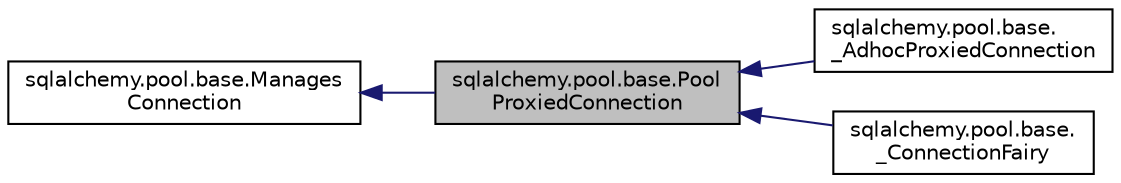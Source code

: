 digraph "sqlalchemy.pool.base.PoolProxiedConnection"
{
 // LATEX_PDF_SIZE
  edge [fontname="Helvetica",fontsize="10",labelfontname="Helvetica",labelfontsize="10"];
  node [fontname="Helvetica",fontsize="10",shape=record];
  rankdir="LR";
  Node1 [label="sqlalchemy.pool.base.Pool\lProxiedConnection",height=0.2,width=0.4,color="black", fillcolor="grey75", style="filled", fontcolor="black",tooltip=" "];
  Node2 -> Node1 [dir="back",color="midnightblue",fontsize="10",style="solid",fontname="Helvetica"];
  Node2 [label="sqlalchemy.pool.base.Manages\lConnection",height=0.2,width=0.4,color="black", fillcolor="white", style="filled",URL="$classsqlalchemy_1_1pool_1_1base_1_1ManagesConnection.html",tooltip=" "];
  Node1 -> Node3 [dir="back",color="midnightblue",fontsize="10",style="solid",fontname="Helvetica"];
  Node3 [label="sqlalchemy.pool.base.\l_AdhocProxiedConnection",height=0.2,width=0.4,color="black", fillcolor="white", style="filled",URL="$classsqlalchemy_1_1pool_1_1base_1_1__AdhocProxiedConnection.html",tooltip=" "];
  Node1 -> Node4 [dir="back",color="midnightblue",fontsize="10",style="solid",fontname="Helvetica"];
  Node4 [label="sqlalchemy.pool.base.\l_ConnectionFairy",height=0.2,width=0.4,color="black", fillcolor="white", style="filled",URL="$classsqlalchemy_1_1pool_1_1base_1_1__ConnectionFairy.html",tooltip=" "];
}
